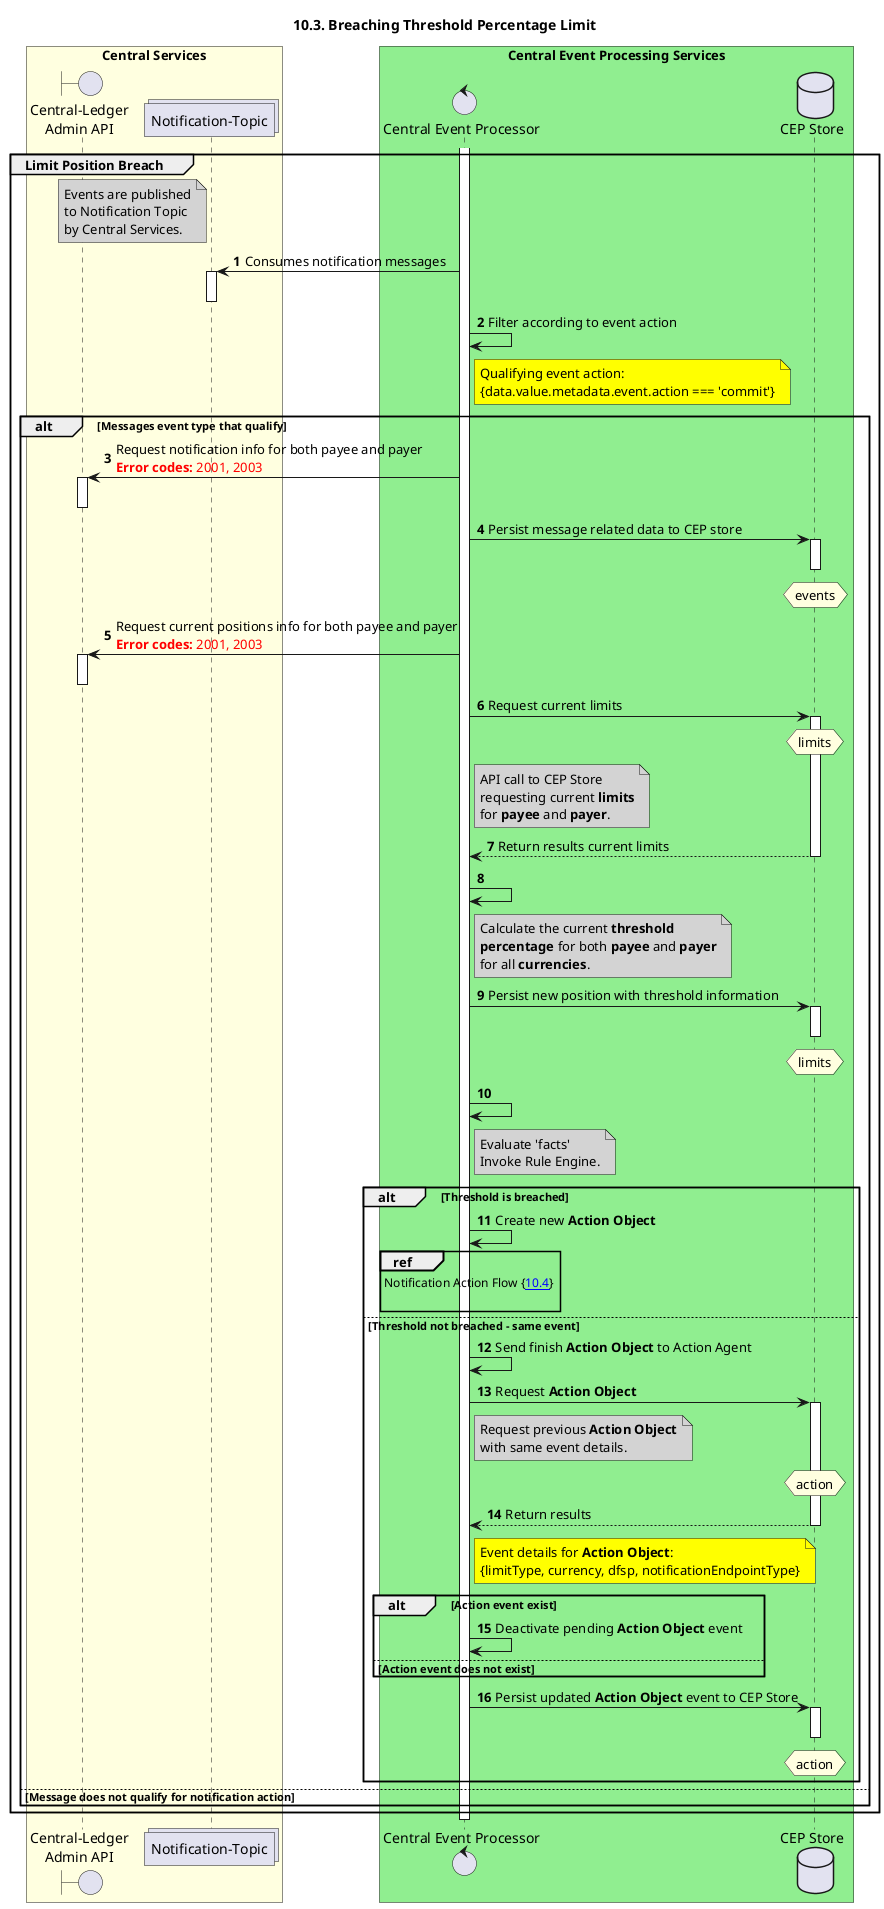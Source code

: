 @startuml
' declate title
title 10.3. Breaching Threshold Percentage Limit
autonumber

' declare actors
collections "Notification-Topic" as topicNotify
boundary "Central-Ledger\nAdmin API" as CLAPI
control "Central Event Processor" as CEP
database "CEP Store" as DB

box "Central Services" #LightYellow
participant CLAPI
participant topicNotify
end box
box "Central Event Processing Services" #LightGreen
participant CEP
participant DB
end box

' start flow
Group Limit Position Breach
    activate CEP
    note left of topicNotify #LightGrey
        Events are published
        to Notification Topic
        by Central Services.
    end note
    topicNotify <- CEP: Consumes notification messages
    activate topicNotify
    deactivate topicNotify
    CEP -> CEP: Filter according to event action
    note right of CEP #yellow
        Qualifying event action:
        {data.value.metadata.event.action === 'commit'}
    end note

    alt Messages event type that qualify
        CLAPI <- CEP: Request notification info for both payee and payer\n<color #FF0000><b>Error codes:</b> 2001, 2003 </color>
        activate CLAPI
        deactivate CLAPI
        CEP -> DB: Persist message related data to CEP store
        activate DB
        hnote over DB #LightYellow
            events
        end hnote
        deactivate DB
        CLAPI <- CEP: Request current positions info for both payee and payer\n<color #FF0000><b>Error codes:</b> 2001, 2003 </color>
        activate CLAPI
        deactivate CLAPI
        CEP -> DB: Request current limits
        activate DB
        hnote over DB #LightYellow
            limits
        end hnote
        note right of CEP #LightGrey
            API call to CEP Store
            requesting current **limits**
            for **payee** and **payer**.
        end note
        CEP <-- DB: Return results current limits
        deactivate DB
        CEP -> CEP:
        note right of CEP #LightGrey
            Calculate the current **threshold**
            **percentage** for both **payee** and **payer**
            for all **currencies**.
        end note
        CEP -> DB: Persist new position with threshold information
        activate DB
        hnote over DB #LightYellow
            limits
        end hnote
        deactivate DB
        CEP -> CEP
        note right of CEP #LightGrey
            Evaluate 'facts'
            Invoke Rule Engine.
        end note

        alt Threshold is breached
            CEP -> CEP: Create new **Action Object**
            ref over CEP :  Notification Action Flow {[[https://github.com/mojaloop/central-event-processor/tree/master/docs/sequenceDiagrams/seq-cep-10.4-action-flow.svg 10.4]]} \n
        else Threshold not breached - same event
            CEP -> CEP: Send finish **Action Object** to Action Agent
            CEP -> DB: Request **Action Object**
            note right of CEP #LightGrey
                Request previous **Action Object**
                with same event details.
            end note
            activate DB
        hnote over DB #LightYellow
            action
        end hnote
        CEP <-- DB: Return results
        deactivate DB
            note right of CEP #yellow
                Event details for **Action Object**:
                {limitType, currency, dfsp, notificationEndpointType}
            end note
            alt Action event exist
                CEP -> CEP: Deactivate pending **Action Object** event
            else Action event does not exist
            end
        CEP -> DB: Persist updated **Action Object** event to CEP Store
        activate DB
        hnote over DB #LightYellow
            action
        end hnote
        deactivate DB
        end
    else Message does not qualify for notification action
    end
end
    deactivate CEP
@enduml
